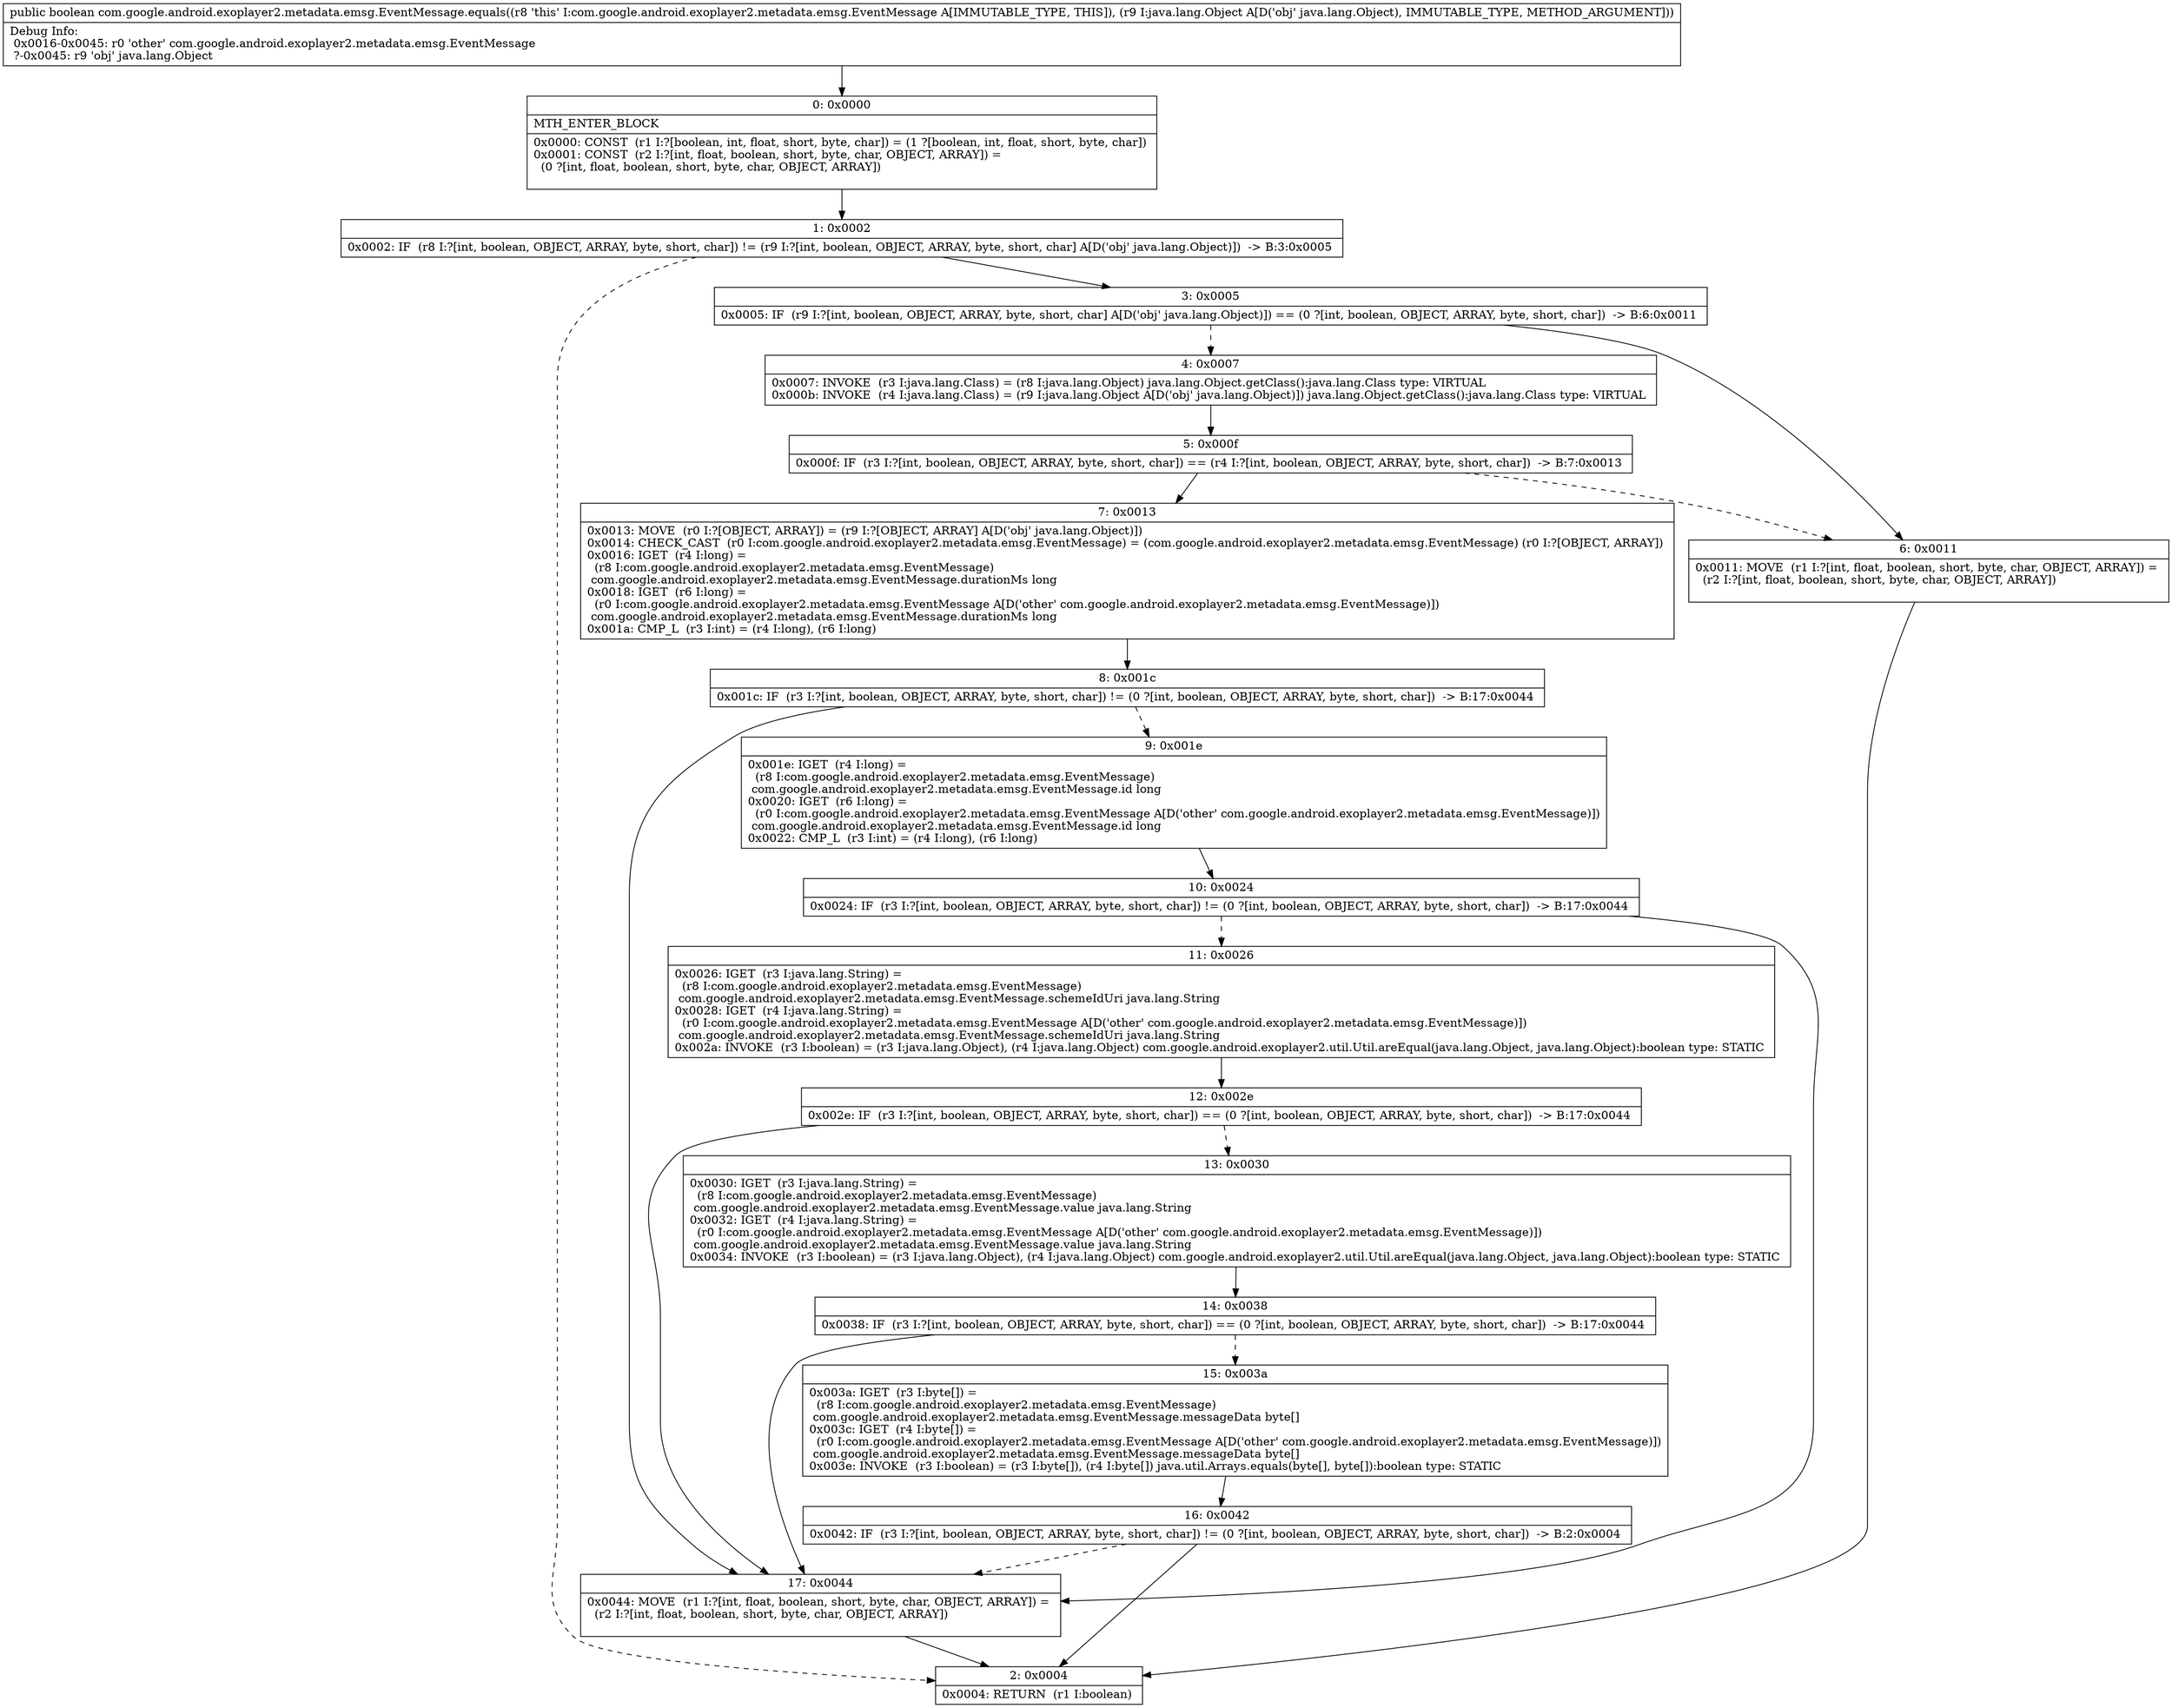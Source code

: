 digraph "CFG forcom.google.android.exoplayer2.metadata.emsg.EventMessage.equals(Ljava\/lang\/Object;)Z" {
Node_0 [shape=record,label="{0\:\ 0x0000|MTH_ENTER_BLOCK\l|0x0000: CONST  (r1 I:?[boolean, int, float, short, byte, char]) = (1 ?[boolean, int, float, short, byte, char]) \l0x0001: CONST  (r2 I:?[int, float, boolean, short, byte, char, OBJECT, ARRAY]) = \l  (0 ?[int, float, boolean, short, byte, char, OBJECT, ARRAY])\l \l}"];
Node_1 [shape=record,label="{1\:\ 0x0002|0x0002: IF  (r8 I:?[int, boolean, OBJECT, ARRAY, byte, short, char]) != (r9 I:?[int, boolean, OBJECT, ARRAY, byte, short, char] A[D('obj' java.lang.Object)])  \-\> B:3:0x0005 \l}"];
Node_2 [shape=record,label="{2\:\ 0x0004|0x0004: RETURN  (r1 I:boolean) \l}"];
Node_3 [shape=record,label="{3\:\ 0x0005|0x0005: IF  (r9 I:?[int, boolean, OBJECT, ARRAY, byte, short, char] A[D('obj' java.lang.Object)]) == (0 ?[int, boolean, OBJECT, ARRAY, byte, short, char])  \-\> B:6:0x0011 \l}"];
Node_4 [shape=record,label="{4\:\ 0x0007|0x0007: INVOKE  (r3 I:java.lang.Class) = (r8 I:java.lang.Object) java.lang.Object.getClass():java.lang.Class type: VIRTUAL \l0x000b: INVOKE  (r4 I:java.lang.Class) = (r9 I:java.lang.Object A[D('obj' java.lang.Object)]) java.lang.Object.getClass():java.lang.Class type: VIRTUAL \l}"];
Node_5 [shape=record,label="{5\:\ 0x000f|0x000f: IF  (r3 I:?[int, boolean, OBJECT, ARRAY, byte, short, char]) == (r4 I:?[int, boolean, OBJECT, ARRAY, byte, short, char])  \-\> B:7:0x0013 \l}"];
Node_6 [shape=record,label="{6\:\ 0x0011|0x0011: MOVE  (r1 I:?[int, float, boolean, short, byte, char, OBJECT, ARRAY]) = \l  (r2 I:?[int, float, boolean, short, byte, char, OBJECT, ARRAY])\l \l}"];
Node_7 [shape=record,label="{7\:\ 0x0013|0x0013: MOVE  (r0 I:?[OBJECT, ARRAY]) = (r9 I:?[OBJECT, ARRAY] A[D('obj' java.lang.Object)]) \l0x0014: CHECK_CAST  (r0 I:com.google.android.exoplayer2.metadata.emsg.EventMessage) = (com.google.android.exoplayer2.metadata.emsg.EventMessage) (r0 I:?[OBJECT, ARRAY]) \l0x0016: IGET  (r4 I:long) = \l  (r8 I:com.google.android.exoplayer2.metadata.emsg.EventMessage)\l com.google.android.exoplayer2.metadata.emsg.EventMessage.durationMs long \l0x0018: IGET  (r6 I:long) = \l  (r0 I:com.google.android.exoplayer2.metadata.emsg.EventMessage A[D('other' com.google.android.exoplayer2.metadata.emsg.EventMessage)])\l com.google.android.exoplayer2.metadata.emsg.EventMessage.durationMs long \l0x001a: CMP_L  (r3 I:int) = (r4 I:long), (r6 I:long) \l}"];
Node_8 [shape=record,label="{8\:\ 0x001c|0x001c: IF  (r3 I:?[int, boolean, OBJECT, ARRAY, byte, short, char]) != (0 ?[int, boolean, OBJECT, ARRAY, byte, short, char])  \-\> B:17:0x0044 \l}"];
Node_9 [shape=record,label="{9\:\ 0x001e|0x001e: IGET  (r4 I:long) = \l  (r8 I:com.google.android.exoplayer2.metadata.emsg.EventMessage)\l com.google.android.exoplayer2.metadata.emsg.EventMessage.id long \l0x0020: IGET  (r6 I:long) = \l  (r0 I:com.google.android.exoplayer2.metadata.emsg.EventMessage A[D('other' com.google.android.exoplayer2.metadata.emsg.EventMessage)])\l com.google.android.exoplayer2.metadata.emsg.EventMessage.id long \l0x0022: CMP_L  (r3 I:int) = (r4 I:long), (r6 I:long) \l}"];
Node_10 [shape=record,label="{10\:\ 0x0024|0x0024: IF  (r3 I:?[int, boolean, OBJECT, ARRAY, byte, short, char]) != (0 ?[int, boolean, OBJECT, ARRAY, byte, short, char])  \-\> B:17:0x0044 \l}"];
Node_11 [shape=record,label="{11\:\ 0x0026|0x0026: IGET  (r3 I:java.lang.String) = \l  (r8 I:com.google.android.exoplayer2.metadata.emsg.EventMessage)\l com.google.android.exoplayer2.metadata.emsg.EventMessage.schemeIdUri java.lang.String \l0x0028: IGET  (r4 I:java.lang.String) = \l  (r0 I:com.google.android.exoplayer2.metadata.emsg.EventMessage A[D('other' com.google.android.exoplayer2.metadata.emsg.EventMessage)])\l com.google.android.exoplayer2.metadata.emsg.EventMessage.schemeIdUri java.lang.String \l0x002a: INVOKE  (r3 I:boolean) = (r3 I:java.lang.Object), (r4 I:java.lang.Object) com.google.android.exoplayer2.util.Util.areEqual(java.lang.Object, java.lang.Object):boolean type: STATIC \l}"];
Node_12 [shape=record,label="{12\:\ 0x002e|0x002e: IF  (r3 I:?[int, boolean, OBJECT, ARRAY, byte, short, char]) == (0 ?[int, boolean, OBJECT, ARRAY, byte, short, char])  \-\> B:17:0x0044 \l}"];
Node_13 [shape=record,label="{13\:\ 0x0030|0x0030: IGET  (r3 I:java.lang.String) = \l  (r8 I:com.google.android.exoplayer2.metadata.emsg.EventMessage)\l com.google.android.exoplayer2.metadata.emsg.EventMessage.value java.lang.String \l0x0032: IGET  (r4 I:java.lang.String) = \l  (r0 I:com.google.android.exoplayer2.metadata.emsg.EventMessage A[D('other' com.google.android.exoplayer2.metadata.emsg.EventMessage)])\l com.google.android.exoplayer2.metadata.emsg.EventMessage.value java.lang.String \l0x0034: INVOKE  (r3 I:boolean) = (r3 I:java.lang.Object), (r4 I:java.lang.Object) com.google.android.exoplayer2.util.Util.areEqual(java.lang.Object, java.lang.Object):boolean type: STATIC \l}"];
Node_14 [shape=record,label="{14\:\ 0x0038|0x0038: IF  (r3 I:?[int, boolean, OBJECT, ARRAY, byte, short, char]) == (0 ?[int, boolean, OBJECT, ARRAY, byte, short, char])  \-\> B:17:0x0044 \l}"];
Node_15 [shape=record,label="{15\:\ 0x003a|0x003a: IGET  (r3 I:byte[]) = \l  (r8 I:com.google.android.exoplayer2.metadata.emsg.EventMessage)\l com.google.android.exoplayer2.metadata.emsg.EventMessage.messageData byte[] \l0x003c: IGET  (r4 I:byte[]) = \l  (r0 I:com.google.android.exoplayer2.metadata.emsg.EventMessage A[D('other' com.google.android.exoplayer2.metadata.emsg.EventMessage)])\l com.google.android.exoplayer2.metadata.emsg.EventMessage.messageData byte[] \l0x003e: INVOKE  (r3 I:boolean) = (r3 I:byte[]), (r4 I:byte[]) java.util.Arrays.equals(byte[], byte[]):boolean type: STATIC \l}"];
Node_16 [shape=record,label="{16\:\ 0x0042|0x0042: IF  (r3 I:?[int, boolean, OBJECT, ARRAY, byte, short, char]) != (0 ?[int, boolean, OBJECT, ARRAY, byte, short, char])  \-\> B:2:0x0004 \l}"];
Node_17 [shape=record,label="{17\:\ 0x0044|0x0044: MOVE  (r1 I:?[int, float, boolean, short, byte, char, OBJECT, ARRAY]) = \l  (r2 I:?[int, float, boolean, short, byte, char, OBJECT, ARRAY])\l \l}"];
MethodNode[shape=record,label="{public boolean com.google.android.exoplayer2.metadata.emsg.EventMessage.equals((r8 'this' I:com.google.android.exoplayer2.metadata.emsg.EventMessage A[IMMUTABLE_TYPE, THIS]), (r9 I:java.lang.Object A[D('obj' java.lang.Object), IMMUTABLE_TYPE, METHOD_ARGUMENT]))  | Debug Info:\l  0x0016\-0x0045: r0 'other' com.google.android.exoplayer2.metadata.emsg.EventMessage\l  ?\-0x0045: r9 'obj' java.lang.Object\l}"];
MethodNode -> Node_0;
Node_0 -> Node_1;
Node_1 -> Node_2[style=dashed];
Node_1 -> Node_3;
Node_3 -> Node_4[style=dashed];
Node_3 -> Node_6;
Node_4 -> Node_5;
Node_5 -> Node_6[style=dashed];
Node_5 -> Node_7;
Node_6 -> Node_2;
Node_7 -> Node_8;
Node_8 -> Node_9[style=dashed];
Node_8 -> Node_17;
Node_9 -> Node_10;
Node_10 -> Node_11[style=dashed];
Node_10 -> Node_17;
Node_11 -> Node_12;
Node_12 -> Node_13[style=dashed];
Node_12 -> Node_17;
Node_13 -> Node_14;
Node_14 -> Node_15[style=dashed];
Node_14 -> Node_17;
Node_15 -> Node_16;
Node_16 -> Node_2;
Node_16 -> Node_17[style=dashed];
Node_17 -> Node_2;
}

